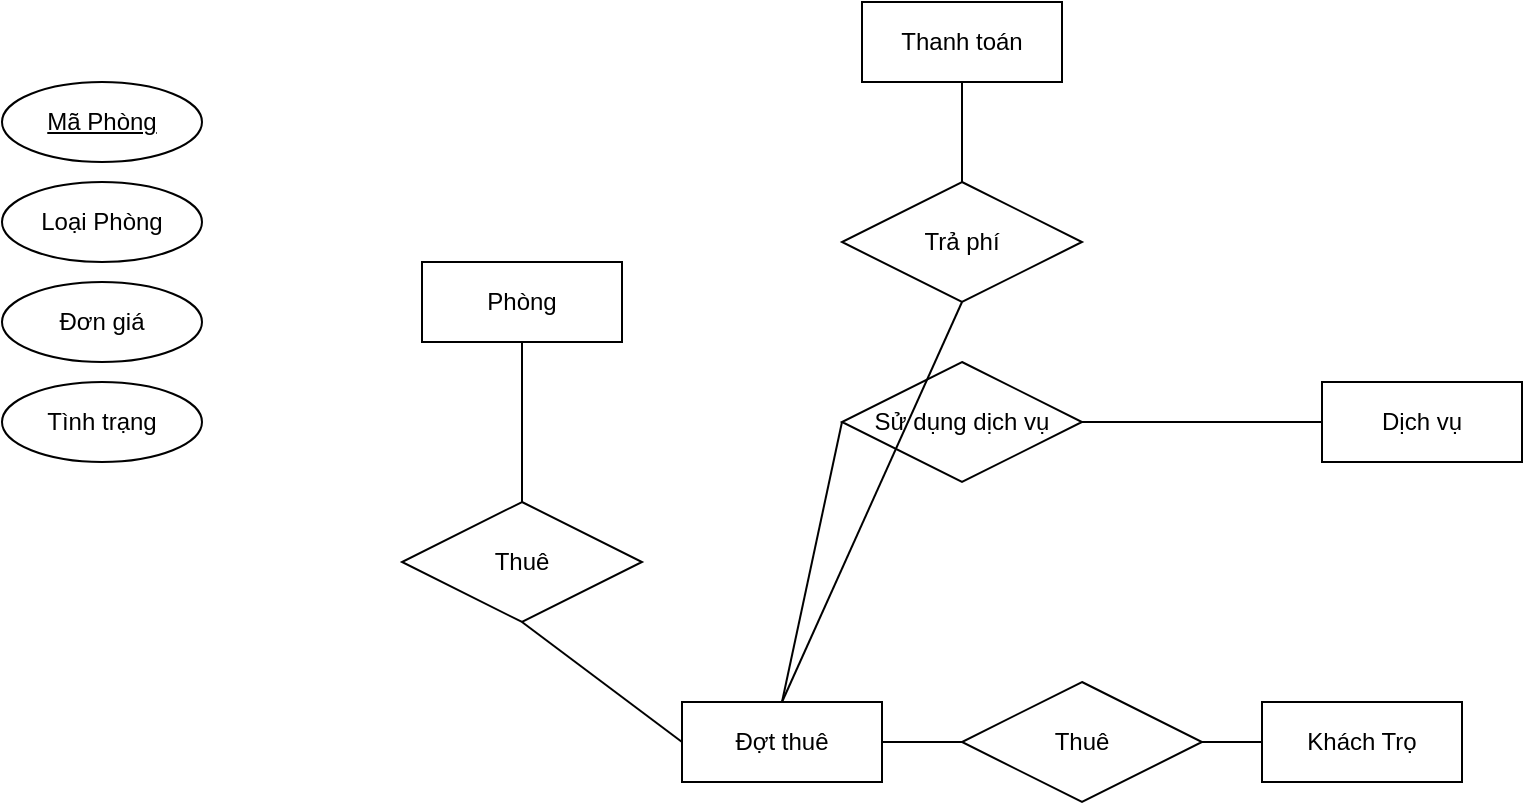 <mxfile version="26.2.9">
  <diagram name="Page-1" id="Lx6FRDe1Ka3VdzhiQCxG">
    <mxGraphModel dx="1294" dy="506" grid="1" gridSize="10" guides="1" tooltips="1" connect="1" arrows="1" fold="1" page="1" pageScale="1" pageWidth="850" pageHeight="1100" math="0" shadow="0">
      <root>
        <mxCell id="0" />
        <mxCell id="1" parent="0" />
        <mxCell id="XGeD_76el78VxMpuCNHe-1" value="Phòng" style="whiteSpace=wrap;html=1;align=center;" parent="1" vertex="1">
          <mxGeometry x="110" y="210" width="100" height="40" as="geometry" />
        </mxCell>
        <mxCell id="XGeD_76el78VxMpuCNHe-2" value="Khách Trọ" style="whiteSpace=wrap;html=1;align=center;" parent="1" vertex="1">
          <mxGeometry x="530" y="430" width="100" height="40" as="geometry" />
        </mxCell>
        <mxCell id="XGeD_76el78VxMpuCNHe-3" value="Đợt thuê" style="whiteSpace=wrap;html=1;align=center;" parent="1" vertex="1">
          <mxGeometry x="240" y="430" width="100" height="40" as="geometry" />
        </mxCell>
        <mxCell id="XGeD_76el78VxMpuCNHe-4" value="Dịch vụ" style="whiteSpace=wrap;html=1;align=center;" parent="1" vertex="1">
          <mxGeometry x="560" y="270" width="100" height="40" as="geometry" />
        </mxCell>
        <mxCell id="XGeD_76el78VxMpuCNHe-6" value="Thanh toán" style="whiteSpace=wrap;html=1;align=center;" parent="1" vertex="1">
          <mxGeometry x="330" y="80" width="100" height="40" as="geometry" />
        </mxCell>
        <mxCell id="_d6I8sOErPybO0rC72qb-2" value="Thuê" style="shape=rhombus;perimeter=rhombusPerimeter;whiteSpace=wrap;html=1;align=center;" vertex="1" parent="1">
          <mxGeometry x="100" y="330" width="120" height="60" as="geometry" />
        </mxCell>
        <mxCell id="_d6I8sOErPybO0rC72qb-4" value="Thuê" style="shape=rhombus;perimeter=rhombusPerimeter;whiteSpace=wrap;html=1;align=center;" vertex="1" parent="1">
          <mxGeometry x="380" y="420" width="120" height="60" as="geometry" />
        </mxCell>
        <mxCell id="_d6I8sOErPybO0rC72qb-5" value="Sử dụng dịch vụ" style="shape=rhombus;perimeter=rhombusPerimeter;whiteSpace=wrap;html=1;align=center;" vertex="1" parent="1">
          <mxGeometry x="320" y="260" width="120" height="60" as="geometry" />
        </mxCell>
        <mxCell id="_d6I8sOErPybO0rC72qb-6" value="Trả phí" style="shape=rhombus;perimeter=rhombusPerimeter;whiteSpace=wrap;html=1;align=center;" vertex="1" parent="1">
          <mxGeometry x="320" y="170" width="120" height="60" as="geometry" />
        </mxCell>
        <mxCell id="_d6I8sOErPybO0rC72qb-8" value="" style="endArrow=none;html=1;rounded=0;fontSize=12;startSize=8;endSize=8;curved=1;exitX=0.5;exitY=1;exitDx=0;exitDy=0;entryX=0.5;entryY=0;entryDx=0;entryDy=0;" edge="1" parent="1" source="XGeD_76el78VxMpuCNHe-1" target="_d6I8sOErPybO0rC72qb-2">
          <mxGeometry relative="1" as="geometry">
            <mxPoint x="440" y="170" as="sourcePoint" />
            <mxPoint x="600" y="170" as="targetPoint" />
          </mxGeometry>
        </mxCell>
        <mxCell id="_d6I8sOErPybO0rC72qb-9" value="" style="endArrow=none;html=1;rounded=0;fontSize=12;startSize=8;endSize=8;curved=1;exitX=0.5;exitY=1;exitDx=0;exitDy=0;entryX=0;entryY=0.5;entryDx=0;entryDy=0;" edge="1" parent="1" source="_d6I8sOErPybO0rC72qb-2" target="XGeD_76el78VxMpuCNHe-3">
          <mxGeometry relative="1" as="geometry">
            <mxPoint x="170" y="260" as="sourcePoint" />
            <mxPoint x="170" y="340" as="targetPoint" />
          </mxGeometry>
        </mxCell>
        <mxCell id="_d6I8sOErPybO0rC72qb-10" value="" style="endArrow=none;html=1;rounded=0;fontSize=12;startSize=8;endSize=8;curved=1;exitX=0;exitY=0.5;exitDx=0;exitDy=0;entryX=1;entryY=0.5;entryDx=0;entryDy=0;" edge="1" parent="1" source="_d6I8sOErPybO0rC72qb-4" target="XGeD_76el78VxMpuCNHe-3">
          <mxGeometry relative="1" as="geometry">
            <mxPoint x="180" y="270" as="sourcePoint" />
            <mxPoint x="180" y="350" as="targetPoint" />
          </mxGeometry>
        </mxCell>
        <mxCell id="_d6I8sOErPybO0rC72qb-11" value="" style="endArrow=none;html=1;rounded=0;fontSize=12;startSize=8;endSize=8;curved=1;exitX=0;exitY=0.5;exitDx=0;exitDy=0;entryX=1;entryY=0.5;entryDx=0;entryDy=0;" edge="1" parent="1" source="XGeD_76el78VxMpuCNHe-2" target="_d6I8sOErPybO0rC72qb-4">
          <mxGeometry relative="1" as="geometry">
            <mxPoint x="190" y="280" as="sourcePoint" />
            <mxPoint x="190" y="360" as="targetPoint" />
          </mxGeometry>
        </mxCell>
        <mxCell id="_d6I8sOErPybO0rC72qb-12" value="" style="endArrow=none;html=1;rounded=0;fontSize=12;startSize=8;endSize=8;curved=1;exitX=0;exitY=0.5;exitDx=0;exitDy=0;entryX=1;entryY=0.5;entryDx=0;entryDy=0;" edge="1" parent="1" source="XGeD_76el78VxMpuCNHe-4" target="_d6I8sOErPybO0rC72qb-5">
          <mxGeometry relative="1" as="geometry">
            <mxPoint x="200" y="290" as="sourcePoint" />
            <mxPoint x="200" y="370" as="targetPoint" />
          </mxGeometry>
        </mxCell>
        <mxCell id="_d6I8sOErPybO0rC72qb-13" value="" style="endArrow=none;html=1;rounded=0;fontSize=12;startSize=8;endSize=8;curved=1;exitX=0;exitY=0.5;exitDx=0;exitDy=0;entryX=0.5;entryY=0;entryDx=0;entryDy=0;" edge="1" parent="1" source="_d6I8sOErPybO0rC72qb-5" target="XGeD_76el78VxMpuCNHe-3">
          <mxGeometry relative="1" as="geometry">
            <mxPoint x="210" y="300" as="sourcePoint" />
            <mxPoint x="210" y="380" as="targetPoint" />
          </mxGeometry>
        </mxCell>
        <mxCell id="_d6I8sOErPybO0rC72qb-14" value="" style="endArrow=none;html=1;rounded=0;fontSize=12;startSize=8;endSize=8;curved=1;exitX=0.5;exitY=0;exitDx=0;exitDy=0;entryX=0.5;entryY=1;entryDx=0;entryDy=0;" edge="1" parent="1" source="_d6I8sOErPybO0rC72qb-6" target="XGeD_76el78VxMpuCNHe-6">
          <mxGeometry relative="1" as="geometry">
            <mxPoint x="220" y="310" as="sourcePoint" />
            <mxPoint x="220" y="390" as="targetPoint" />
          </mxGeometry>
        </mxCell>
        <mxCell id="_d6I8sOErPybO0rC72qb-15" value="" style="endArrow=none;html=1;rounded=0;fontSize=12;startSize=8;endSize=8;curved=1;exitX=0.5;exitY=1;exitDx=0;exitDy=0;entryX=0.5;entryY=0;entryDx=0;entryDy=0;" edge="1" parent="1" source="_d6I8sOErPybO0rC72qb-6" target="XGeD_76el78VxMpuCNHe-3">
          <mxGeometry relative="1" as="geometry">
            <mxPoint x="230" y="320" as="sourcePoint" />
            <mxPoint x="230" y="400" as="targetPoint" />
          </mxGeometry>
        </mxCell>
        <mxCell id="_d6I8sOErPybO0rC72qb-16" value="Mã Phòng" style="ellipse;whiteSpace=wrap;html=1;align=center;fontStyle=4;" vertex="1" parent="1">
          <mxGeometry x="-100" y="120" width="100" height="40" as="geometry" />
        </mxCell>
        <mxCell id="_d6I8sOErPybO0rC72qb-17" value="Loại Phòng" style="ellipse;whiteSpace=wrap;html=1;align=center;" vertex="1" parent="1">
          <mxGeometry x="-100" y="170" width="100" height="40" as="geometry" />
        </mxCell>
        <mxCell id="_d6I8sOErPybO0rC72qb-18" value="Đơn giá" style="ellipse;whiteSpace=wrap;html=1;align=center;" vertex="1" parent="1">
          <mxGeometry x="-100" y="220" width="100" height="40" as="geometry" />
        </mxCell>
        <mxCell id="_d6I8sOErPybO0rC72qb-19" value="Tình trạng" style="ellipse;whiteSpace=wrap;html=1;align=center;" vertex="1" parent="1">
          <mxGeometry x="-100" y="270" width="100" height="40" as="geometry" />
        </mxCell>
      </root>
    </mxGraphModel>
  </diagram>
</mxfile>
